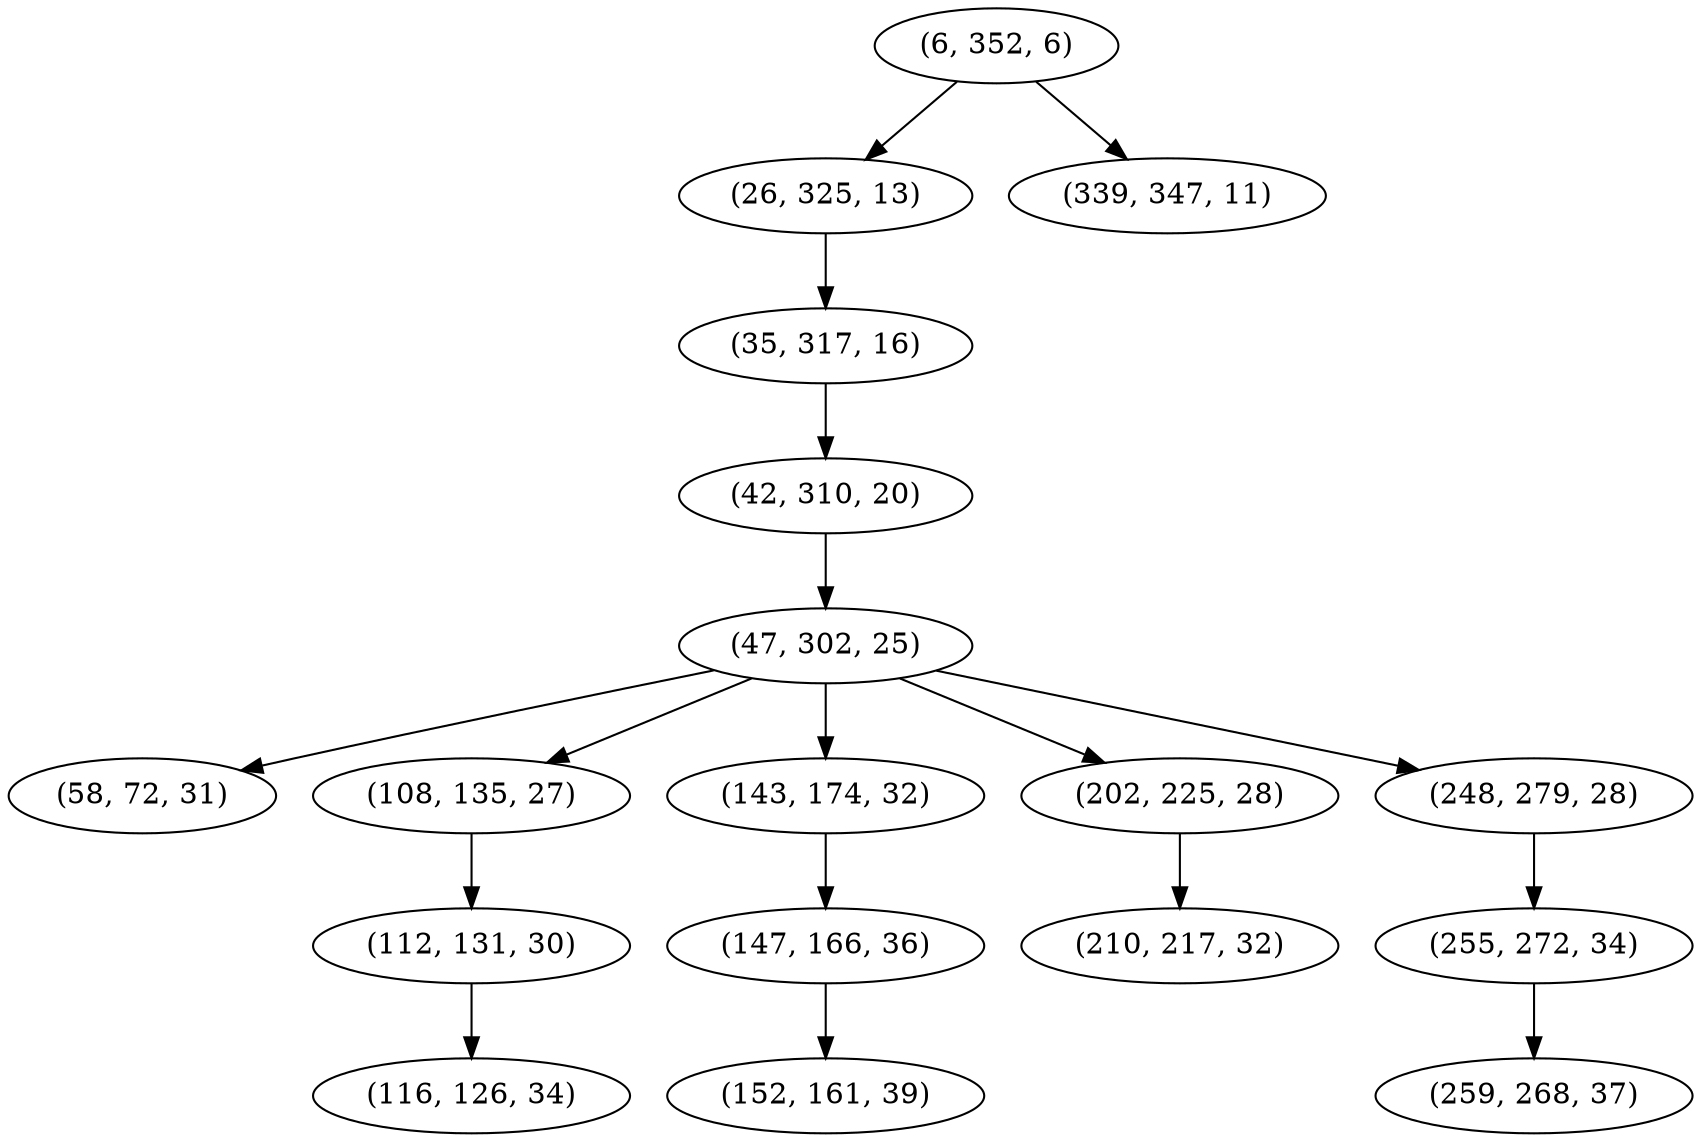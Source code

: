 digraph tree {
    "(6, 352, 6)";
    "(26, 325, 13)";
    "(35, 317, 16)";
    "(42, 310, 20)";
    "(47, 302, 25)";
    "(58, 72, 31)";
    "(108, 135, 27)";
    "(112, 131, 30)";
    "(116, 126, 34)";
    "(143, 174, 32)";
    "(147, 166, 36)";
    "(152, 161, 39)";
    "(202, 225, 28)";
    "(210, 217, 32)";
    "(248, 279, 28)";
    "(255, 272, 34)";
    "(259, 268, 37)";
    "(339, 347, 11)";
    "(6, 352, 6)" -> "(26, 325, 13)";
    "(6, 352, 6)" -> "(339, 347, 11)";
    "(26, 325, 13)" -> "(35, 317, 16)";
    "(35, 317, 16)" -> "(42, 310, 20)";
    "(42, 310, 20)" -> "(47, 302, 25)";
    "(47, 302, 25)" -> "(58, 72, 31)";
    "(47, 302, 25)" -> "(108, 135, 27)";
    "(47, 302, 25)" -> "(143, 174, 32)";
    "(47, 302, 25)" -> "(202, 225, 28)";
    "(47, 302, 25)" -> "(248, 279, 28)";
    "(108, 135, 27)" -> "(112, 131, 30)";
    "(112, 131, 30)" -> "(116, 126, 34)";
    "(143, 174, 32)" -> "(147, 166, 36)";
    "(147, 166, 36)" -> "(152, 161, 39)";
    "(202, 225, 28)" -> "(210, 217, 32)";
    "(248, 279, 28)" -> "(255, 272, 34)";
    "(255, 272, 34)" -> "(259, 268, 37)";
}

